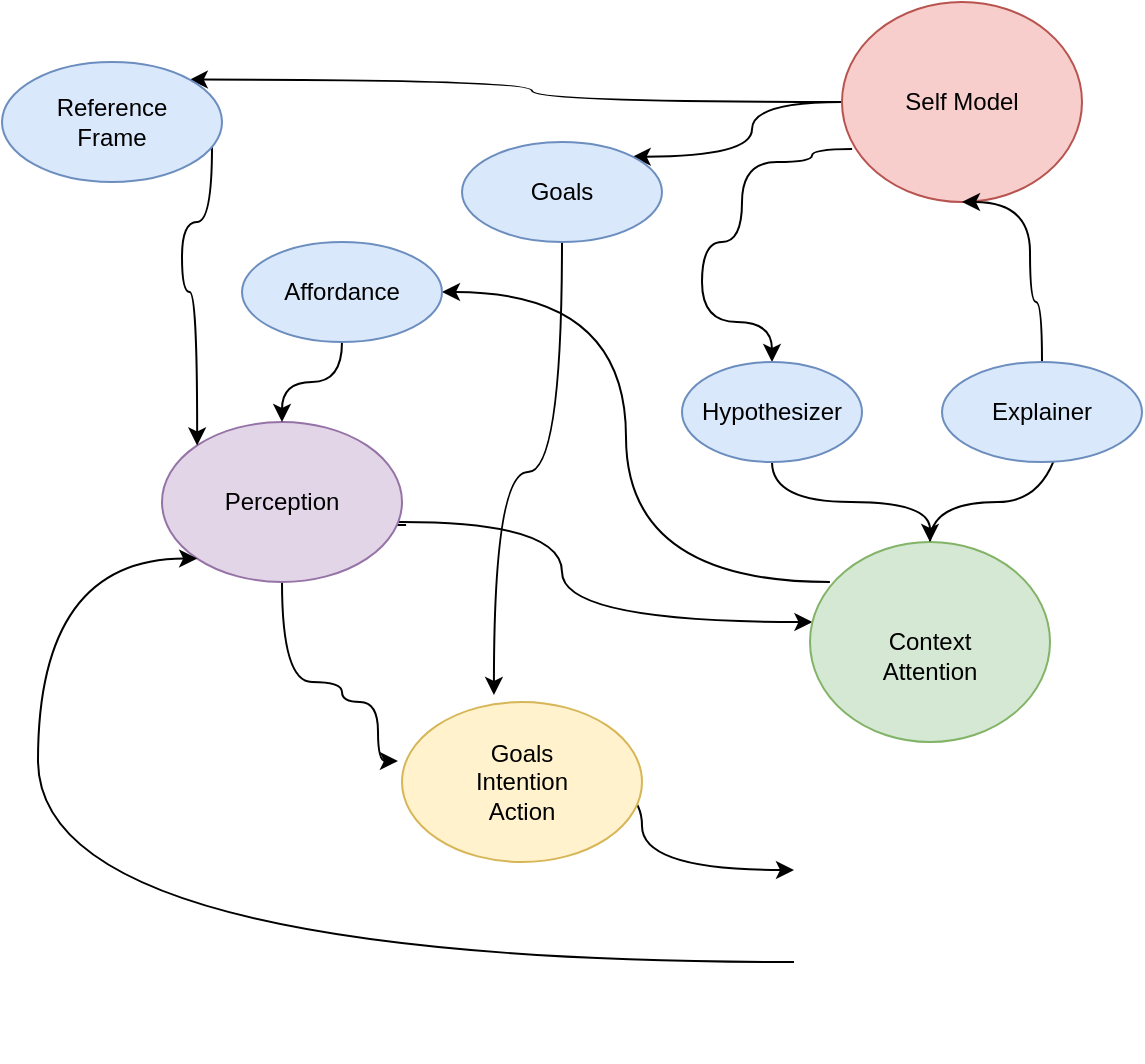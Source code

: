 <mxfile version="18.1.3" type="github"><diagram id="NdM1k7HMA_us2tlnT0At" name="Page-1"><mxGraphModel dx="894" dy="543" grid="1" gridSize="10" guides="1" tooltips="1" connect="1" arrows="1" fold="1" page="1" pageScale="1" pageWidth="850" pageHeight="1100" math="0" shadow="0"><root><mxCell id="0"/><mxCell id="1" parent="0"/><mxCell id="MLDrHnhKgjnesNrSPSTM-16" value="" style="edgeStyle=orthogonalEdgeStyle;curved=1;orthogonalLoop=1;jettySize=auto;html=1;exitX=1.017;exitY=0.644;exitDx=0;exitDy=0;exitPerimeter=0;" parent="1" source="MLDrHnhKgjnesNrSPSTM-1" target="MLDrHnhKgjnesNrSPSTM-5" edge="1"><mxGeometry relative="1" as="geometry"><mxPoint x="110" y="80" as="targetPoint"/><Array as="points"><mxPoint x="170" y="282"/><mxPoint x="170" y="280"/><mxPoint x="330" y="280"/><mxPoint x="330" y="330"/></Array></mxGeometry></mxCell><mxCell id="MLDrHnhKgjnesNrSPSTM-20" value="" style="edgeStyle=orthogonalEdgeStyle;curved=1;orthogonalLoop=1;jettySize=auto;html=1;entryX=-0.017;entryY=0.369;entryDx=0;entryDy=0;entryPerimeter=0;" parent="1" source="MLDrHnhKgjnesNrSPSTM-1" target="MLDrHnhKgjnesNrSPSTM-2" edge="1"><mxGeometry relative="1" as="geometry"><mxPoint x="110" y="400" as="targetPoint"/><Array as="points"><mxPoint x="190" y="360"/><mxPoint x="220" y="360"/><mxPoint x="220" y="370"/><mxPoint x="238" y="370"/></Array></mxGeometry></mxCell><mxCell id="MLDrHnhKgjnesNrSPSTM-1" value="Perception" style="ellipse;whiteSpace=wrap;html=1;fillColor=#e1d5e7;strokeColor=#9673a6;" parent="1" vertex="1"><mxGeometry x="130" y="230" width="120" height="80" as="geometry"/></mxCell><mxCell id="MLDrHnhKgjnesNrSPSTM-22" value="" style="edgeStyle=orthogonalEdgeStyle;curved=1;orthogonalLoop=1;jettySize=auto;html=1;entryX=0;entryY=0.25;entryDx=0;entryDy=0;exitX=0.5;exitY=1;exitDx=0;exitDy=0;" parent="1" source="MLDrHnhKgjnesNrSPSTM-2" target="MLDrHnhKgjnesNrSPSTM-6" edge="1"><mxGeometry relative="1" as="geometry"><mxPoint x="240" y="510" as="targetPoint"/><Array as="points"><mxPoint x="370" y="410"/><mxPoint x="370" y="454"/></Array></mxGeometry></mxCell><mxCell id="MLDrHnhKgjnesNrSPSTM-2" value="Goals&lt;br&gt;Intention&lt;br&gt;Action" style="ellipse;whiteSpace=wrap;html=1;fillColor=#fff2cc;strokeColor=#d6b656;" parent="1" vertex="1"><mxGeometry x="250" y="370" width="120" height="80" as="geometry"/></mxCell><mxCell id="MLDrHnhKgjnesNrSPSTM-35" value="" style="edgeStyle=orthogonalEdgeStyle;curved=1;orthogonalLoop=1;jettySize=auto;html=1;startArrow=none;startFill=0;endArrow=classic;endFill=1;entryX=0.62;entryY=0.03;entryDx=0;entryDy=0;entryPerimeter=0;" parent="1" source="MLDrHnhKgjnesNrSPSTM-5" target="MLDrHnhKgjnesNrSPSTM-33" edge="1"><mxGeometry relative="1" as="geometry"><mxPoint x="650" y="180" as="targetPoint"/></mxGeometry></mxCell><mxCell id="MLDrHnhKgjnesNrSPSTM-5" value="&lt;br&gt;Context&lt;br&gt;Attention" style="ellipse;whiteSpace=wrap;html=1;fillColor=#d5e8d4;strokeColor=#82b366;" parent="1" vertex="1"><mxGeometry x="454" y="290" width="120" height="100" as="geometry"/></mxCell><mxCell id="MLDrHnhKgjnesNrSPSTM-26" value="" style="edgeStyle=orthogonalEdgeStyle;curved=1;orthogonalLoop=1;jettySize=auto;html=1;startArrow=none;startFill=0;endArrow=classic;endFill=1;entryX=0;entryY=1;entryDx=0;entryDy=0;" parent="1" source="MLDrHnhKgjnesNrSPSTM-6" target="MLDrHnhKgjnesNrSPSTM-1" edge="1"><mxGeometry relative="1" as="geometry"><mxPoint x="160" y="460" as="targetPoint"/><Array as="points"><mxPoint x="68" y="500"/></Array></mxGeometry></mxCell><mxCell id="MLDrHnhKgjnesNrSPSTM-6" value="" style="shape=image;html=1;verticalAlign=top;verticalLabelPosition=bottom;labelBackgroundColor=#ffffff;imageAspect=0;aspect=fixed;image=https://cdn2.iconfinder.com/data/icons/whcompare-isometric-web-hosting-servers/50/connected-globe-128.png" parent="1" vertex="1"><mxGeometry x="446" y="422" width="128" height="128" as="geometry"/></mxCell><mxCell id="MLDrHnhKgjnesNrSPSTM-13" value="" style="edgeStyle=orthogonalEdgeStyle;curved=1;orthogonalLoop=1;jettySize=auto;html=1;entryX=1;entryY=0.5;entryDx=0;entryDy=0;exitX=0.083;exitY=0.2;exitDx=0;exitDy=0;exitPerimeter=0;" parent="1" source="MLDrHnhKgjnesNrSPSTM-5" target="MLDrHnhKgjnesNrSPSTM-30" edge="1"><mxGeometry relative="1" as="geometry"><mxPoint x="290" y="290" as="targetPoint"/></mxGeometry></mxCell><mxCell id="MLDrHnhKgjnesNrSPSTM-29" value="" style="edgeStyle=orthogonalEdgeStyle;curved=1;orthogonalLoop=1;jettySize=auto;html=1;startArrow=none;startFill=0;endArrow=classic;endFill=1;entryX=0.5;entryY=0;entryDx=0;entryDy=0;exitX=0.042;exitY=0.735;exitDx=0;exitDy=0;exitPerimeter=0;" parent="1" source="MLDrHnhKgjnesNrSPSTM-10" target="MLDrHnhKgjnesNrSPSTM-27" edge="1"><mxGeometry relative="1" as="geometry"><Array as="points"><mxPoint x="455" y="100"/><mxPoint x="420" y="100"/><mxPoint x="420" y="140"/><mxPoint x="400" y="140"/><mxPoint x="400" y="180"/><mxPoint x="435" y="180"/></Array></mxGeometry></mxCell><mxCell id="MLDrHnhKgjnesNrSPSTM-40" value="" style="edgeStyle=orthogonalEdgeStyle;curved=1;orthogonalLoop=1;jettySize=auto;html=1;startArrow=none;startFill=0;endArrow=classic;endFill=1;entryX=1;entryY=0;entryDx=0;entryDy=0;" parent="1" source="MLDrHnhKgjnesNrSPSTM-10" target="MLDrHnhKgjnesNrSPSTM-41" edge="1"><mxGeometry relative="1" as="geometry"><mxPoint x="310" y="360" as="targetPoint"/></mxGeometry></mxCell><mxCell id="MLDrHnhKgjnesNrSPSTM-46" value="" style="edgeStyle=orthogonalEdgeStyle;curved=1;orthogonalLoop=1;jettySize=auto;html=1;startArrow=none;startFill=0;endArrow=classic;endFill=1;entryX=1;entryY=0;entryDx=0;entryDy=0;" parent="1" source="MLDrHnhKgjnesNrSPSTM-10" target="MLDrHnhKgjnesNrSPSTM-44" edge="1"><mxGeometry relative="1" as="geometry"><mxPoint x="390" y="70" as="targetPoint"/></mxGeometry></mxCell><mxCell id="MLDrHnhKgjnesNrSPSTM-10" value="Self Model" style="ellipse;whiteSpace=wrap;html=1;fillColor=#f8cecc;strokeColor=#b85450;" parent="1" vertex="1"><mxGeometry x="470" y="20" width="120" height="100" as="geometry"/></mxCell><mxCell id="MLDrHnhKgjnesNrSPSTM-28" value="" style="edgeStyle=orthogonalEdgeStyle;curved=1;orthogonalLoop=1;jettySize=auto;html=1;startArrow=none;startFill=0;endArrow=classic;endFill=1;exitX=0.5;exitY=1;exitDx=0;exitDy=0;" parent="1" source="MLDrHnhKgjnesNrSPSTM-27" target="MLDrHnhKgjnesNrSPSTM-5" edge="1"><mxGeometry relative="1" as="geometry"/></mxCell><mxCell id="MLDrHnhKgjnesNrSPSTM-27" value="Hypothesizer" style="ellipse;whiteSpace=wrap;html=1;fillColor=#dae8fc;strokeColor=#6c8ebf;" parent="1" vertex="1"><mxGeometry x="390" y="200" width="90" height="50" as="geometry"/></mxCell><mxCell id="MLDrHnhKgjnesNrSPSTM-32" value="" style="edgeStyle=orthogonalEdgeStyle;curved=1;orthogonalLoop=1;jettySize=auto;html=1;startArrow=none;startFill=0;endArrow=classic;endFill=1;" parent="1" source="MLDrHnhKgjnesNrSPSTM-30" target="MLDrHnhKgjnesNrSPSTM-1" edge="1"><mxGeometry relative="1" as="geometry"/></mxCell><mxCell id="MLDrHnhKgjnesNrSPSTM-30" value="Affordance" style="ellipse;whiteSpace=wrap;html=1;fillColor=#dae8fc;strokeColor=#6c8ebf;" parent="1" vertex="1"><mxGeometry x="170" y="140" width="100" height="50" as="geometry"/></mxCell><mxCell id="MLDrHnhKgjnesNrSPSTM-36" value="" style="edgeStyle=orthogonalEdgeStyle;curved=1;orthogonalLoop=1;jettySize=auto;html=1;startArrow=none;startFill=0;endArrow=classic;endFill=1;entryX=0.5;entryY=1;entryDx=0;entryDy=0;" parent="1" source="MLDrHnhKgjnesNrSPSTM-33" target="MLDrHnhKgjnesNrSPSTM-10" edge="1"><mxGeometry relative="1" as="geometry"><Array as="points"><mxPoint x="570" y="170"/><mxPoint x="564" y="170"/><mxPoint x="564" y="120"/></Array></mxGeometry></mxCell><mxCell id="MLDrHnhKgjnesNrSPSTM-33" value="Explainer" style="ellipse;whiteSpace=wrap;html=1;fillColor=#dae8fc;strokeColor=#6c8ebf;" parent="1" vertex="1"><mxGeometry x="520" y="200" width="100" height="50" as="geometry"/></mxCell><mxCell id="MLDrHnhKgjnesNrSPSTM-43" value="" style="edgeStyle=orthogonalEdgeStyle;curved=1;orthogonalLoop=1;jettySize=auto;html=1;startArrow=none;startFill=0;endArrow=classic;endFill=1;entryX=0.383;entryY=-0.044;entryDx=0;entryDy=0;entryPerimeter=0;" parent="1" source="MLDrHnhKgjnesNrSPSTM-41" target="MLDrHnhKgjnesNrSPSTM-2" edge="1"><mxGeometry relative="1" as="geometry"><mxPoint x="330" y="220" as="targetPoint"/></mxGeometry></mxCell><mxCell id="MLDrHnhKgjnesNrSPSTM-41" value="Goals" style="ellipse;whiteSpace=wrap;html=1;fillColor=#dae8fc;strokeColor=#6c8ebf;" parent="1" vertex="1"><mxGeometry x="280" y="90" width="100" height="50" as="geometry"/></mxCell><mxCell id="MLDrHnhKgjnesNrSPSTM-47" value="" style="edgeStyle=orthogonalEdgeStyle;curved=1;orthogonalLoop=1;jettySize=auto;html=1;startArrow=none;startFill=0;endArrow=classic;endFill=1;entryX=0;entryY=0;entryDx=0;entryDy=0;" parent="1" source="MLDrHnhKgjnesNrSPSTM-44" target="MLDrHnhKgjnesNrSPSTM-1" edge="1"><mxGeometry relative="1" as="geometry"><Array as="points"><mxPoint x="155" y="130"/><mxPoint x="140" y="130"/><mxPoint x="140" y="165"/><mxPoint x="148" y="165"/></Array></mxGeometry></mxCell><mxCell id="MLDrHnhKgjnesNrSPSTM-44" value="Reference&lt;br&gt;Frame" style="ellipse;whiteSpace=wrap;html=1;fillColor=#dae8fc;strokeColor=#6c8ebf;" parent="1" vertex="1"><mxGeometry x="50" y="50" width="110" height="60" as="geometry"/></mxCell></root></mxGraphModel></diagram></mxfile>